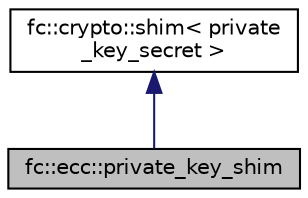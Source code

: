 digraph "fc::ecc::private_key_shim"
{
  edge [fontname="Helvetica",fontsize="10",labelfontname="Helvetica",labelfontsize="10"];
  node [fontname="Helvetica",fontsize="10",shape=record];
  Node0 [label="fc::ecc::private_key_shim",height=0.2,width=0.4,color="black", fillcolor="grey75", style="filled", fontcolor="black"];
  Node1 -> Node0 [dir="back",color="midnightblue",fontsize="10",style="solid",fontname="Helvetica"];
  Node1 [label="fc::crypto::shim\< private\l_key_secret \>",height=0.2,width=0.4,color="black", fillcolor="white", style="filled",URL="$structfc_1_1crypto_1_1shim.html"];
}
